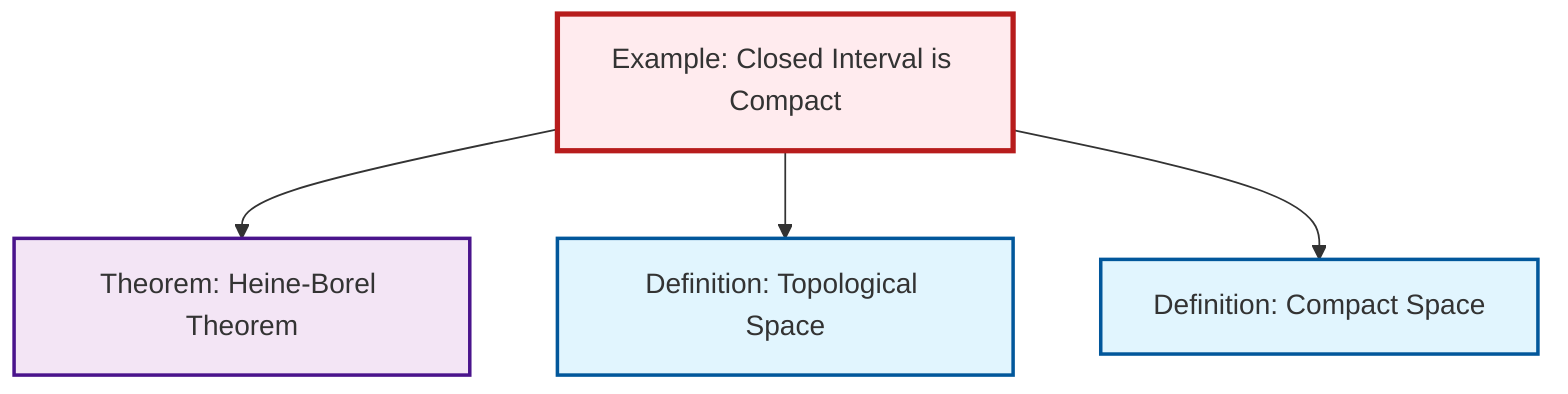 graph TD
    classDef definition fill:#e1f5fe,stroke:#01579b,stroke-width:2px
    classDef theorem fill:#f3e5f5,stroke:#4a148c,stroke-width:2px
    classDef axiom fill:#fff3e0,stroke:#e65100,stroke-width:2px
    classDef example fill:#e8f5e9,stroke:#1b5e20,stroke-width:2px
    classDef current fill:#ffebee,stroke:#b71c1c,stroke-width:3px
    ex-closed-interval-compact["Example: Closed Interval is Compact"]:::example
    def-compact["Definition: Compact Space"]:::definition
    def-topological-space["Definition: Topological Space"]:::definition
    thm-heine-borel["Theorem: Heine-Borel Theorem"]:::theorem
    ex-closed-interval-compact --> thm-heine-borel
    ex-closed-interval-compact --> def-topological-space
    ex-closed-interval-compact --> def-compact
    class ex-closed-interval-compact current